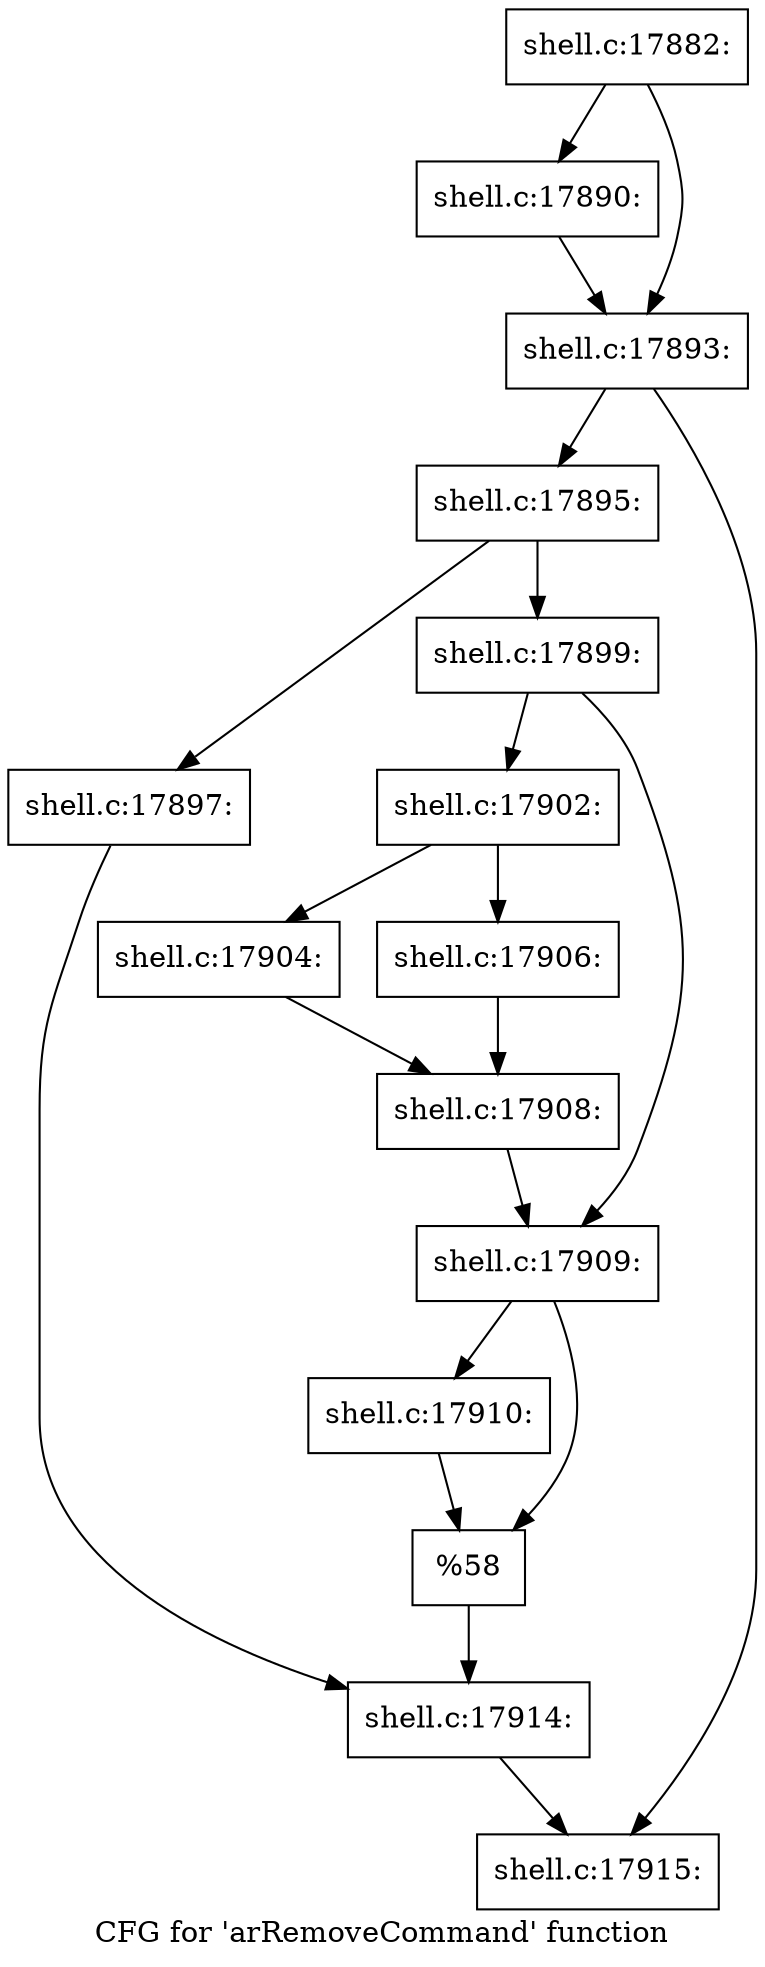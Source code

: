 digraph "CFG for 'arRemoveCommand' function" {
	label="CFG for 'arRemoveCommand' function";

	Node0x5602774a0a30 [shape=record,label="{shell.c:17882:}"];
	Node0x5602774a0a30 -> Node0x5602774a32e0;
	Node0x5602774a0a30 -> Node0x5602774a3330;
	Node0x5602774a32e0 [shape=record,label="{shell.c:17890:}"];
	Node0x5602774a32e0 -> Node0x5602774a3330;
	Node0x5602774a3330 [shape=record,label="{shell.c:17893:}"];
	Node0x5602774a3330 -> Node0x5602774a3d30;
	Node0x5602774a3330 -> Node0x5602774a3d80;
	Node0x5602774a3d30 [shape=record,label="{shell.c:17895:}"];
	Node0x5602774a3d30 -> Node0x5602774a47a0;
	Node0x5602774a3d30 -> Node0x5602774a4840;
	Node0x5602774a47a0 [shape=record,label="{shell.c:17897:}"];
	Node0x5602774a47a0 -> Node0x5602774a47f0;
	Node0x5602774a4840 [shape=record,label="{shell.c:17899:}"];
	Node0x5602774a4840 -> Node0x5602774a59c0;
	Node0x5602774a4840 -> Node0x5602774a5b40;
	Node0x5602774a59c0 [shape=record,label="{shell.c:17902:}"];
	Node0x5602774a59c0 -> Node0x5602774a6230;
	Node0x5602774a59c0 -> Node0x5602774a6400;
	Node0x5602774a6230 [shape=record,label="{shell.c:17904:}"];
	Node0x5602774a6230 -> Node0x5602774a63b0;
	Node0x5602774a6400 [shape=record,label="{shell.c:17906:}"];
	Node0x5602774a6400 -> Node0x5602774a63b0;
	Node0x5602774a63b0 [shape=record,label="{shell.c:17908:}"];
	Node0x5602774a63b0 -> Node0x5602774a5b40;
	Node0x5602774a5b40 [shape=record,label="{shell.c:17909:}"];
	Node0x5602774a5b40 -> Node0x5602774a69f0;
	Node0x5602774a5b40 -> Node0x5602774a7200;
	Node0x5602774a69f0 [shape=record,label="{shell.c:17910:}"];
	Node0x5602774a69f0 -> Node0x5602774a7200;
	Node0x5602774a7200 [shape=record,label="{%58}"];
	Node0x5602774a7200 -> Node0x5602774a47f0;
	Node0x5602774a47f0 [shape=record,label="{shell.c:17914:}"];
	Node0x5602774a47f0 -> Node0x5602774a3d80;
	Node0x5602774a3d80 [shape=record,label="{shell.c:17915:}"];
}
